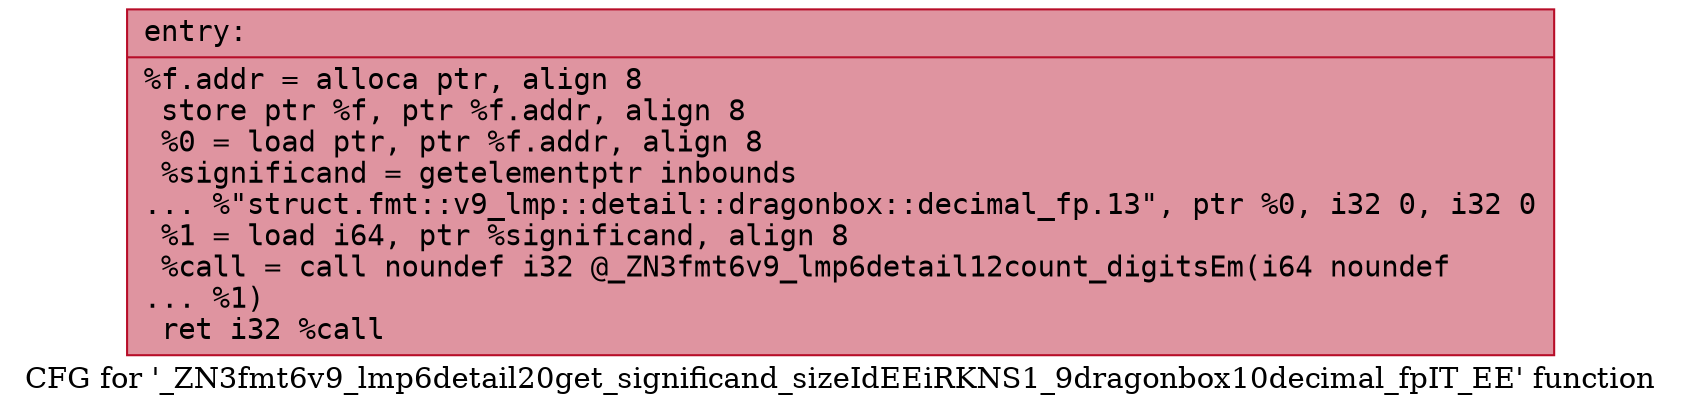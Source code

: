 digraph "CFG for '_ZN3fmt6v9_lmp6detail20get_significand_sizeIdEEiRKNS1_9dragonbox10decimal_fpIT_EE' function" {
	label="CFG for '_ZN3fmt6v9_lmp6detail20get_significand_sizeIdEEiRKNS1_9dragonbox10decimal_fpIT_EE' function";

	Node0x55fec3282390 [shape=record,color="#b70d28ff", style=filled, fillcolor="#b70d2870" fontname="Courier",label="{entry:\l|  %f.addr = alloca ptr, align 8\l  store ptr %f, ptr %f.addr, align 8\l  %0 = load ptr, ptr %f.addr, align 8\l  %significand = getelementptr inbounds\l... %\"struct.fmt::v9_lmp::detail::dragonbox::decimal_fp.13\", ptr %0, i32 0, i32 0\l  %1 = load i64, ptr %significand, align 8\l  %call = call noundef i32 @_ZN3fmt6v9_lmp6detail12count_digitsEm(i64 noundef\l... %1)\l  ret i32 %call\l}"];
}
